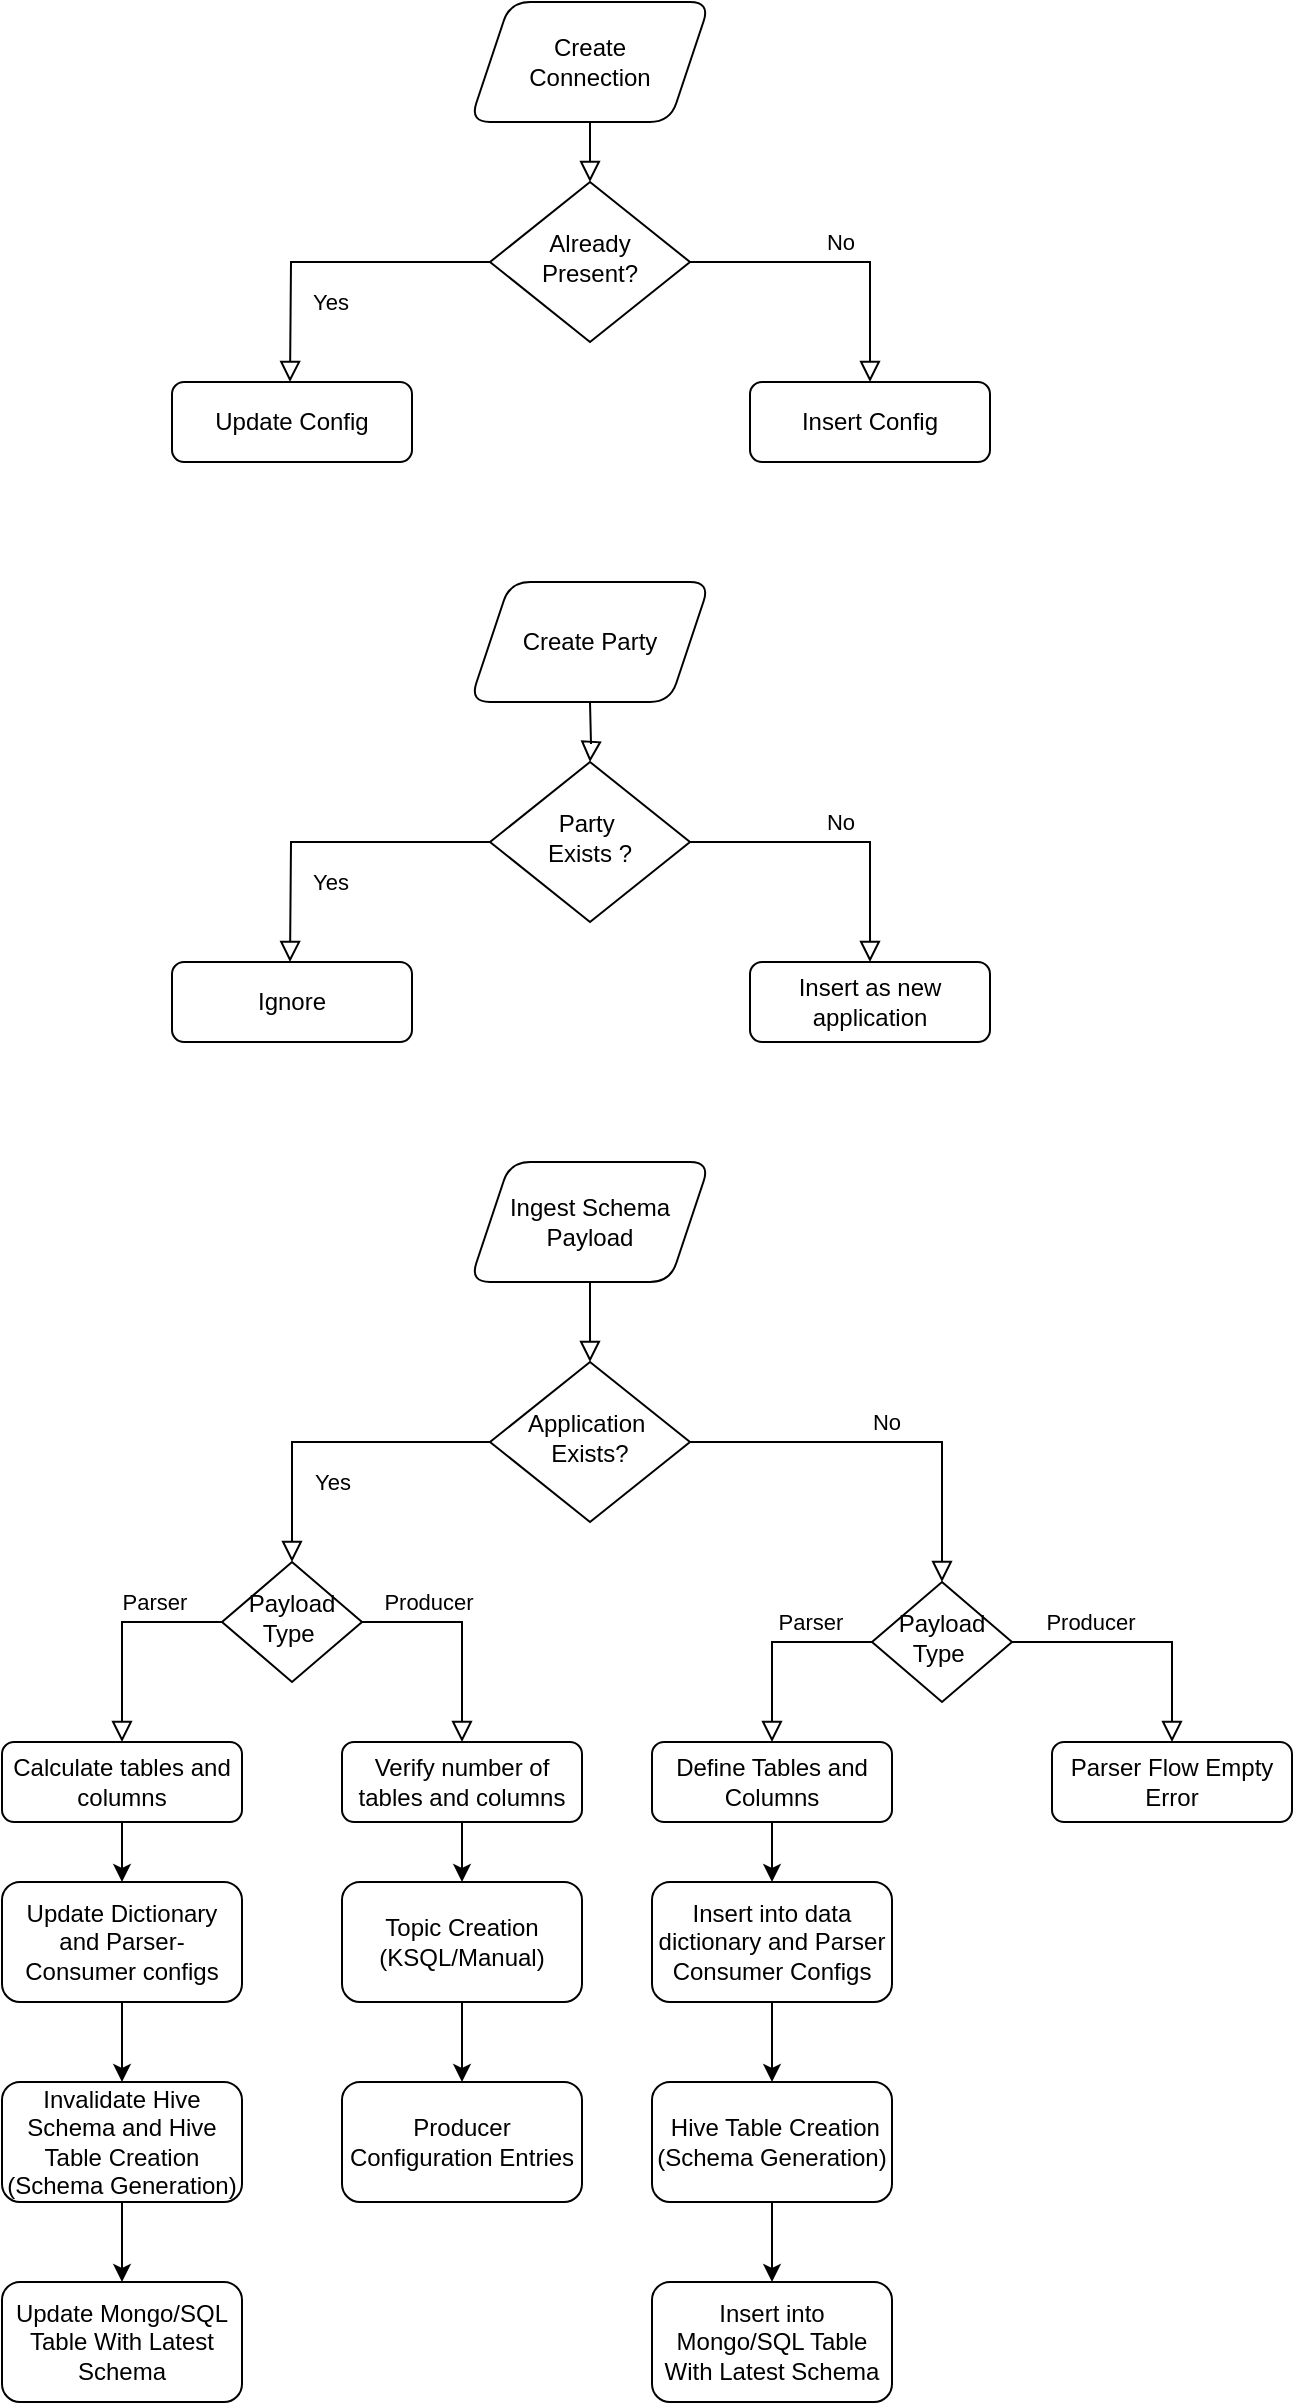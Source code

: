 <mxfile version="16.6.4" type="device"><diagram id="C5RBs43oDa-KdzZeNtuy" name="Page-1"><mxGraphModel dx="868" dy="482" grid="1" gridSize="10" guides="1" tooltips="1" connect="1" arrows="1" fold="1" page="1" pageScale="1" pageWidth="827" pageHeight="1169" math="0" shadow="0"><root><mxCell id="WIyWlLk6GJQsqaUBKTNV-0"/><mxCell id="WIyWlLk6GJQsqaUBKTNV-1" parent="WIyWlLk6GJQsqaUBKTNV-0"/><mxCell id="WIyWlLk6GJQsqaUBKTNV-2" value="" style="rounded=0;html=1;jettySize=auto;orthogonalLoop=1;fontSize=11;endArrow=block;endFill=0;endSize=8;strokeWidth=1;shadow=0;labelBackgroundColor=none;edgeStyle=orthogonalEdgeStyle;" parent="WIyWlLk6GJQsqaUBKTNV-1" source="TXtgAMhQzzCzI_eHE_lX-5" target="WIyWlLk6GJQsqaUBKTNV-6" edge="1"><mxGeometry relative="1" as="geometry"><mxPoint x="399" y="30" as="sourcePoint"/></mxGeometry></mxCell><mxCell id="WIyWlLk6GJQsqaUBKTNV-4" value="Yes" style="rounded=0;html=1;jettySize=auto;orthogonalLoop=1;fontSize=11;endArrow=block;endFill=0;endSize=8;strokeWidth=1;shadow=0;labelBackgroundColor=none;edgeStyle=orthogonalEdgeStyle;" parent="WIyWlLk6GJQsqaUBKTNV-1" source="WIyWlLk6GJQsqaUBKTNV-6" edge="1"><mxGeometry y="20" relative="1" as="geometry"><mxPoint as="offset"/><mxPoint x="249" y="200" as="targetPoint"/></mxGeometry></mxCell><mxCell id="WIyWlLk6GJQsqaUBKTNV-5" value="No" style="edgeStyle=orthogonalEdgeStyle;rounded=0;html=1;jettySize=auto;orthogonalLoop=1;fontSize=11;endArrow=block;endFill=0;endSize=8;strokeWidth=1;shadow=0;labelBackgroundColor=none;" parent="WIyWlLk6GJQsqaUBKTNV-1" source="WIyWlLk6GJQsqaUBKTNV-6" target="WIyWlLk6GJQsqaUBKTNV-7" edge="1"><mxGeometry y="10" relative="1" as="geometry"><mxPoint as="offset"/></mxGeometry></mxCell><mxCell id="WIyWlLk6GJQsqaUBKTNV-6" value="Already&lt;br&gt;Present?" style="rhombus;whiteSpace=wrap;html=1;shadow=0;fontFamily=Helvetica;fontSize=12;align=center;strokeWidth=1;spacing=6;spacingTop=-4;" parent="WIyWlLk6GJQsqaUBKTNV-1" vertex="1"><mxGeometry x="349" y="100" width="100" height="80" as="geometry"/></mxCell><mxCell id="WIyWlLk6GJQsqaUBKTNV-7" value="Insert Config" style="rounded=1;whiteSpace=wrap;html=1;fontSize=12;glass=0;strokeWidth=1;shadow=0;" parent="WIyWlLk6GJQsqaUBKTNV-1" vertex="1"><mxGeometry x="479" y="200" width="120" height="40" as="geometry"/></mxCell><mxCell id="TXtgAMhQzzCzI_eHE_lX-0" value="Update Config" style="rounded=1;whiteSpace=wrap;html=1;fontSize=12;glass=0;strokeWidth=1;shadow=0;" vertex="1" parent="WIyWlLk6GJQsqaUBKTNV-1"><mxGeometry x="190" y="200" width="120" height="40" as="geometry"/></mxCell><mxCell id="TXtgAMhQzzCzI_eHE_lX-1" value="Create Party" style="shape=parallelogram;perimeter=parallelogramPerimeter;whiteSpace=wrap;html=1;fixedSize=1;rounded=1;glass=0;strokeWidth=1;shadow=0;" vertex="1" parent="WIyWlLk6GJQsqaUBKTNV-1"><mxGeometry x="339" y="300" width="120" height="60" as="geometry"/></mxCell><mxCell id="TXtgAMhQzzCzI_eHE_lX-5" value="Create&lt;br&gt;Connection" style="shape=parallelogram;perimeter=parallelogramPerimeter;whiteSpace=wrap;html=1;fixedSize=1;rounded=1;glass=0;strokeWidth=1;shadow=0;" vertex="1" parent="WIyWlLk6GJQsqaUBKTNV-1"><mxGeometry x="339" y="10" width="120" height="60" as="geometry"/></mxCell><mxCell id="TXtgAMhQzzCzI_eHE_lX-17" value="" style="rounded=0;html=1;jettySize=auto;orthogonalLoop=1;fontSize=11;endArrow=block;endFill=0;endSize=8;strokeWidth=1;shadow=0;labelBackgroundColor=none;edgeStyle=orthogonalEdgeStyle;" edge="1" parent="WIyWlLk6GJQsqaUBKTNV-1" target="TXtgAMhQzzCzI_eHE_lX-20"><mxGeometry relative="1" as="geometry"><mxPoint x="399" y="360" as="sourcePoint"/></mxGeometry></mxCell><mxCell id="TXtgAMhQzzCzI_eHE_lX-18" value="Yes" style="rounded=0;html=1;jettySize=auto;orthogonalLoop=1;fontSize=11;endArrow=block;endFill=0;endSize=8;strokeWidth=1;shadow=0;labelBackgroundColor=none;edgeStyle=orthogonalEdgeStyle;" edge="1" parent="WIyWlLk6GJQsqaUBKTNV-1" source="TXtgAMhQzzCzI_eHE_lX-20"><mxGeometry y="20" relative="1" as="geometry"><mxPoint as="offset"/><mxPoint x="249" y="490" as="targetPoint"/></mxGeometry></mxCell><mxCell id="TXtgAMhQzzCzI_eHE_lX-19" value="No" style="edgeStyle=orthogonalEdgeStyle;rounded=0;html=1;jettySize=auto;orthogonalLoop=1;fontSize=11;endArrow=block;endFill=0;endSize=8;strokeWidth=1;shadow=0;labelBackgroundColor=none;" edge="1" parent="WIyWlLk6GJQsqaUBKTNV-1" source="TXtgAMhQzzCzI_eHE_lX-20" target="TXtgAMhQzzCzI_eHE_lX-22"><mxGeometry y="10" relative="1" as="geometry"><mxPoint as="offset"/></mxGeometry></mxCell><mxCell id="TXtgAMhQzzCzI_eHE_lX-20" value="Party&amp;nbsp;&lt;br&gt;Exists ?" style="rhombus;whiteSpace=wrap;html=1;shadow=0;fontFamily=Helvetica;fontSize=12;align=center;strokeWidth=1;spacing=6;spacingTop=-4;" vertex="1" parent="WIyWlLk6GJQsqaUBKTNV-1"><mxGeometry x="349" y="390" width="100" height="80" as="geometry"/></mxCell><mxCell id="TXtgAMhQzzCzI_eHE_lX-22" value="Insert as new application" style="rounded=1;whiteSpace=wrap;html=1;fontSize=12;glass=0;strokeWidth=1;shadow=0;" vertex="1" parent="WIyWlLk6GJQsqaUBKTNV-1"><mxGeometry x="479" y="490" width="120" height="40" as="geometry"/></mxCell><mxCell id="TXtgAMhQzzCzI_eHE_lX-24" value="Ignore" style="rounded=1;whiteSpace=wrap;html=1;fontSize=12;glass=0;strokeWidth=1;shadow=0;" vertex="1" parent="WIyWlLk6GJQsqaUBKTNV-1"><mxGeometry x="190" y="490" width="120" height="40" as="geometry"/></mxCell><mxCell id="TXtgAMhQzzCzI_eHE_lX-25" value="Ingest Schema&lt;br&gt;Payload" style="shape=parallelogram;perimeter=parallelogramPerimeter;whiteSpace=wrap;html=1;fixedSize=1;rounded=1;glass=0;strokeWidth=1;shadow=0;" vertex="1" parent="WIyWlLk6GJQsqaUBKTNV-1"><mxGeometry x="339" y="590" width="120" height="60" as="geometry"/></mxCell><mxCell id="TXtgAMhQzzCzI_eHE_lX-36" value="Yes" style="rounded=0;html=1;jettySize=auto;orthogonalLoop=1;fontSize=11;endArrow=block;endFill=0;endSize=8;strokeWidth=1;shadow=0;labelBackgroundColor=none;edgeStyle=orthogonalEdgeStyle;" edge="1" parent="WIyWlLk6GJQsqaUBKTNV-1" source="TXtgAMhQzzCzI_eHE_lX-38"><mxGeometry y="20" relative="1" as="geometry"><mxPoint as="offset"/><mxPoint x="250" y="790" as="targetPoint"/><Array as="points"><mxPoint x="250" y="730"/></Array></mxGeometry></mxCell><mxCell id="TXtgAMhQzzCzI_eHE_lX-37" value="No" style="edgeStyle=orthogonalEdgeStyle;rounded=0;html=1;jettySize=auto;orthogonalLoop=1;fontSize=11;endArrow=block;endFill=0;endSize=8;strokeWidth=1;shadow=0;labelBackgroundColor=none;entryX=0.5;entryY=0;entryDx=0;entryDy=0;" edge="1" parent="WIyWlLk6GJQsqaUBKTNV-1" source="TXtgAMhQzzCzI_eHE_lX-38" target="TXtgAMhQzzCzI_eHE_lX-73"><mxGeometry y="10" relative="1" as="geometry"><mxPoint as="offset"/><mxPoint x="540" y="790" as="targetPoint"/><Array as="points"><mxPoint x="575" y="730"/></Array></mxGeometry></mxCell><mxCell id="TXtgAMhQzzCzI_eHE_lX-38" value="Application&amp;nbsp;&lt;br&gt;Exists?" style="rhombus;whiteSpace=wrap;html=1;shadow=0;fontFamily=Helvetica;fontSize=12;align=center;strokeWidth=1;spacing=6;spacingTop=-4;" vertex="1" parent="WIyWlLk6GJQsqaUBKTNV-1"><mxGeometry x="349" y="690" width="100" height="80" as="geometry"/></mxCell><mxCell id="TXtgAMhQzzCzI_eHE_lX-40" value="" style="rounded=0;html=1;jettySize=auto;orthogonalLoop=1;fontSize=11;endArrow=block;endFill=0;endSize=8;strokeWidth=1;shadow=0;labelBackgroundColor=none;edgeStyle=orthogonalEdgeStyle;entryX=0.5;entryY=0;entryDx=0;entryDy=0;exitX=0.5;exitY=1;exitDx=0;exitDy=0;" edge="1" parent="WIyWlLk6GJQsqaUBKTNV-1" source="TXtgAMhQzzCzI_eHE_lX-25" target="TXtgAMhQzzCzI_eHE_lX-38"><mxGeometry relative="1" as="geometry"><mxPoint x="409" y="370" as="sourcePoint"/><mxPoint x="409" y="400" as="targetPoint"/></mxGeometry></mxCell><mxCell id="TXtgAMhQzzCzI_eHE_lX-47" value="" style="edgeStyle=orthogonalEdgeStyle;rounded=0;orthogonalLoop=1;jettySize=auto;html=1;" edge="1" parent="WIyWlLk6GJQsqaUBKTNV-1" source="TXtgAMhQzzCzI_eHE_lX-42" target="TXtgAMhQzzCzI_eHE_lX-46"><mxGeometry relative="1" as="geometry"/></mxCell><mxCell id="TXtgAMhQzzCzI_eHE_lX-42" value="Calculate tables and columns" style="rounded=1;whiteSpace=wrap;html=1;fontSize=12;glass=0;strokeWidth=1;shadow=0;" vertex="1" parent="WIyWlLk6GJQsqaUBKTNV-1"><mxGeometry x="105" y="880" width="120" height="40" as="geometry"/></mxCell><mxCell id="TXtgAMhQzzCzI_eHE_lX-49" value="" style="edgeStyle=orthogonalEdgeStyle;rounded=0;orthogonalLoop=1;jettySize=auto;html=1;" edge="1" parent="WIyWlLk6GJQsqaUBKTNV-1" source="TXtgAMhQzzCzI_eHE_lX-43" target="TXtgAMhQzzCzI_eHE_lX-48"><mxGeometry relative="1" as="geometry"/></mxCell><mxCell id="TXtgAMhQzzCzI_eHE_lX-43" value="Define Tables and Columns" style="rounded=1;whiteSpace=wrap;html=1;fontSize=12;glass=0;strokeWidth=1;shadow=0;" vertex="1" parent="WIyWlLk6GJQsqaUBKTNV-1"><mxGeometry x="430" y="880" width="120" height="40" as="geometry"/></mxCell><mxCell id="TXtgAMhQzzCzI_eHE_lX-51" value="" style="edgeStyle=orthogonalEdgeStyle;rounded=0;orthogonalLoop=1;jettySize=auto;html=1;" edge="1" parent="WIyWlLk6GJQsqaUBKTNV-1" source="TXtgAMhQzzCzI_eHE_lX-46" target="TXtgAMhQzzCzI_eHE_lX-50"><mxGeometry relative="1" as="geometry"/></mxCell><mxCell id="TXtgAMhQzzCzI_eHE_lX-46" value="Update Dictionary and Parser- Consumer configs" style="whiteSpace=wrap;html=1;rounded=1;glass=0;strokeWidth=1;shadow=0;" vertex="1" parent="WIyWlLk6GJQsqaUBKTNV-1"><mxGeometry x="105" y="950" width="120" height="60" as="geometry"/></mxCell><mxCell id="TXtgAMhQzzCzI_eHE_lX-53" value="" style="edgeStyle=orthogonalEdgeStyle;rounded=0;orthogonalLoop=1;jettySize=auto;html=1;" edge="1" parent="WIyWlLk6GJQsqaUBKTNV-1" source="TXtgAMhQzzCzI_eHE_lX-48" target="TXtgAMhQzzCzI_eHE_lX-52"><mxGeometry relative="1" as="geometry"/></mxCell><mxCell id="TXtgAMhQzzCzI_eHE_lX-48" value="Insert into data dictionary and Parser Consumer Configs" style="whiteSpace=wrap;html=1;rounded=1;glass=0;strokeWidth=1;shadow=0;" vertex="1" parent="WIyWlLk6GJQsqaUBKTNV-1"><mxGeometry x="430" y="950" width="120" height="60" as="geometry"/></mxCell><mxCell id="TXtgAMhQzzCzI_eHE_lX-55" value="" style="edgeStyle=orthogonalEdgeStyle;rounded=0;orthogonalLoop=1;jettySize=auto;html=1;" edge="1" parent="WIyWlLk6GJQsqaUBKTNV-1" source="TXtgAMhQzzCzI_eHE_lX-50" target="TXtgAMhQzzCzI_eHE_lX-54"><mxGeometry relative="1" as="geometry"/></mxCell><mxCell id="TXtgAMhQzzCzI_eHE_lX-50" value="Invalidate Hive Schema and Hive Table Creation (Schema Generation)" style="whiteSpace=wrap;html=1;rounded=1;glass=0;strokeWidth=1;shadow=0;" vertex="1" parent="WIyWlLk6GJQsqaUBKTNV-1"><mxGeometry x="105" y="1050" width="120" height="60" as="geometry"/></mxCell><mxCell id="TXtgAMhQzzCzI_eHE_lX-57" value="" style="edgeStyle=orthogonalEdgeStyle;rounded=0;orthogonalLoop=1;jettySize=auto;html=1;" edge="1" parent="WIyWlLk6GJQsqaUBKTNV-1" source="TXtgAMhQzzCzI_eHE_lX-52" target="TXtgAMhQzzCzI_eHE_lX-56"><mxGeometry relative="1" as="geometry"/></mxCell><mxCell id="TXtgAMhQzzCzI_eHE_lX-52" value="&amp;nbsp;Hive Table Creation (Schema Generation)" style="whiteSpace=wrap;html=1;rounded=1;glass=0;strokeWidth=1;shadow=0;" vertex="1" parent="WIyWlLk6GJQsqaUBKTNV-1"><mxGeometry x="430" y="1050" width="120" height="60" as="geometry"/></mxCell><mxCell id="TXtgAMhQzzCzI_eHE_lX-54" value="Update Mongo/SQL Table With Latest Schema" style="whiteSpace=wrap;html=1;rounded=1;glass=0;strokeWidth=1;shadow=0;" vertex="1" parent="WIyWlLk6GJQsqaUBKTNV-1"><mxGeometry x="105" y="1150" width="120" height="60" as="geometry"/></mxCell><mxCell id="TXtgAMhQzzCzI_eHE_lX-56" value="Insert into Mongo/SQL Table With Latest Schema" style="whiteSpace=wrap;html=1;rounded=1;glass=0;strokeWidth=1;shadow=0;" vertex="1" parent="WIyWlLk6GJQsqaUBKTNV-1"><mxGeometry x="430" y="1150" width="120" height="60" as="geometry"/></mxCell><mxCell id="TXtgAMhQzzCzI_eHE_lX-60" value="Parser" style="rounded=0;html=1;jettySize=auto;orthogonalLoop=1;fontSize=11;endArrow=block;endFill=0;endSize=8;strokeWidth=1;shadow=0;labelBackgroundColor=none;edgeStyle=orthogonalEdgeStyle;entryX=0.5;entryY=0;entryDx=0;entryDy=0;" edge="1" parent="WIyWlLk6GJQsqaUBKTNV-1" source="TXtgAMhQzzCzI_eHE_lX-62" target="TXtgAMhQzzCzI_eHE_lX-42"><mxGeometry x="-0.385" y="-10" relative="1" as="geometry"><mxPoint as="offset"/><mxPoint x="115" y="890" as="targetPoint"/><Array as="points"><mxPoint x="165" y="820"/><mxPoint x="165" y="880"/></Array></mxGeometry></mxCell><mxCell id="TXtgAMhQzzCzI_eHE_lX-62" value="Payload Type&amp;nbsp;" style="rhombus;whiteSpace=wrap;html=1;shadow=0;fontFamily=Helvetica;fontSize=12;align=center;strokeWidth=1;spacing=6;spacingTop=-4;" vertex="1" parent="WIyWlLk6GJQsqaUBKTNV-1"><mxGeometry x="215" y="790" width="70" height="60" as="geometry"/></mxCell><mxCell id="TXtgAMhQzzCzI_eHE_lX-64" value="Producer" style="rounded=0;html=1;jettySize=auto;orthogonalLoop=1;fontSize=11;endArrow=block;endFill=0;endSize=8;strokeWidth=1;shadow=0;labelBackgroundColor=none;edgeStyle=orthogonalEdgeStyle;entryX=0.5;entryY=0;entryDx=0;entryDy=0;exitX=1;exitY=0.5;exitDx=0;exitDy=0;" edge="1" parent="WIyWlLk6GJQsqaUBKTNV-1" source="TXtgAMhQzzCzI_eHE_lX-62" target="TXtgAMhQzzCzI_eHE_lX-66"><mxGeometry x="-0.4" y="10" relative="1" as="geometry"><mxPoint as="offset"/><mxPoint x="405" y="880" as="targetPoint"/><mxPoint x="315" y="830" as="sourcePoint"/><Array as="points"><mxPoint x="335" y="820"/></Array></mxGeometry></mxCell><mxCell id="TXtgAMhQzzCzI_eHE_lX-78" value="" style="edgeStyle=orthogonalEdgeStyle;rounded=0;orthogonalLoop=1;jettySize=auto;html=1;" edge="1" parent="WIyWlLk6GJQsqaUBKTNV-1" source="TXtgAMhQzzCzI_eHE_lX-66" target="TXtgAMhQzzCzI_eHE_lX-77"><mxGeometry relative="1" as="geometry"/></mxCell><mxCell id="TXtgAMhQzzCzI_eHE_lX-66" value="Verify number of tables and columns" style="rounded=1;whiteSpace=wrap;html=1;fontSize=12;glass=0;strokeWidth=1;shadow=0;" vertex="1" parent="WIyWlLk6GJQsqaUBKTNV-1"><mxGeometry x="275" y="880" width="120" height="40" as="geometry"/></mxCell><mxCell id="TXtgAMhQzzCzI_eHE_lX-72" value="Parser" style="rounded=0;html=1;jettySize=auto;orthogonalLoop=1;fontSize=11;endArrow=block;endFill=0;endSize=8;strokeWidth=1;shadow=0;labelBackgroundColor=none;edgeStyle=orthogonalEdgeStyle;entryX=0.5;entryY=0;entryDx=0;entryDy=0;" edge="1" parent="WIyWlLk6GJQsqaUBKTNV-1" source="TXtgAMhQzzCzI_eHE_lX-73" target="TXtgAMhQzzCzI_eHE_lX-43"><mxGeometry x="-0.385" y="-10" relative="1" as="geometry"><mxPoint as="offset"/><mxPoint x="454" y="880" as="targetPoint"/><Array as="points"><mxPoint x="490" y="830"/></Array></mxGeometry></mxCell><mxCell id="TXtgAMhQzzCzI_eHE_lX-73" value="Payload Type&amp;nbsp;" style="rhombus;whiteSpace=wrap;html=1;shadow=0;fontFamily=Helvetica;fontSize=12;align=center;strokeWidth=1;spacing=6;spacingTop=-4;" vertex="1" parent="WIyWlLk6GJQsqaUBKTNV-1"><mxGeometry x="540" y="800" width="70" height="60" as="geometry"/></mxCell><mxCell id="TXtgAMhQzzCzI_eHE_lX-74" value="Producer" style="rounded=0;html=1;jettySize=auto;orthogonalLoop=1;fontSize=11;endArrow=block;endFill=0;endSize=8;strokeWidth=1;shadow=0;labelBackgroundColor=none;edgeStyle=orthogonalEdgeStyle;entryX=0.5;entryY=0;entryDx=0;entryDy=0;exitX=1;exitY=0.5;exitDx=0;exitDy=0;" edge="1" parent="WIyWlLk6GJQsqaUBKTNV-1" source="TXtgAMhQzzCzI_eHE_lX-73" target="TXtgAMhQzzCzI_eHE_lX-75"><mxGeometry x="-0.4" y="10" relative="1" as="geometry"><mxPoint as="offset"/><mxPoint x="624" y="880" as="targetPoint"/><mxPoint x="604" y="830" as="sourcePoint"/><Array as="points"><mxPoint x="690" y="830"/><mxPoint x="690" y="880"/></Array></mxGeometry></mxCell><mxCell id="TXtgAMhQzzCzI_eHE_lX-75" value="Parser Flow Empty Error" style="rounded=1;whiteSpace=wrap;html=1;fontSize=12;glass=0;strokeWidth=1;shadow=0;" vertex="1" parent="WIyWlLk6GJQsqaUBKTNV-1"><mxGeometry x="630" y="880" width="120" height="40" as="geometry"/></mxCell><mxCell id="TXtgAMhQzzCzI_eHE_lX-80" value="" style="edgeStyle=orthogonalEdgeStyle;rounded=0;orthogonalLoop=1;jettySize=auto;html=1;" edge="1" parent="WIyWlLk6GJQsqaUBKTNV-1" source="TXtgAMhQzzCzI_eHE_lX-77" target="TXtgAMhQzzCzI_eHE_lX-79"><mxGeometry relative="1" as="geometry"/></mxCell><mxCell id="TXtgAMhQzzCzI_eHE_lX-77" value="Topic Creation (KSQL/Manual)" style="whiteSpace=wrap;html=1;rounded=1;glass=0;strokeWidth=1;shadow=0;" vertex="1" parent="WIyWlLk6GJQsqaUBKTNV-1"><mxGeometry x="275" y="950" width="120" height="60" as="geometry"/></mxCell><mxCell id="TXtgAMhQzzCzI_eHE_lX-79" value="Producer Configuration Entries" style="whiteSpace=wrap;html=1;rounded=1;glass=0;strokeWidth=1;shadow=0;" vertex="1" parent="WIyWlLk6GJQsqaUBKTNV-1"><mxGeometry x="275" y="1050" width="120" height="60" as="geometry"/></mxCell></root></mxGraphModel></diagram></mxfile>
